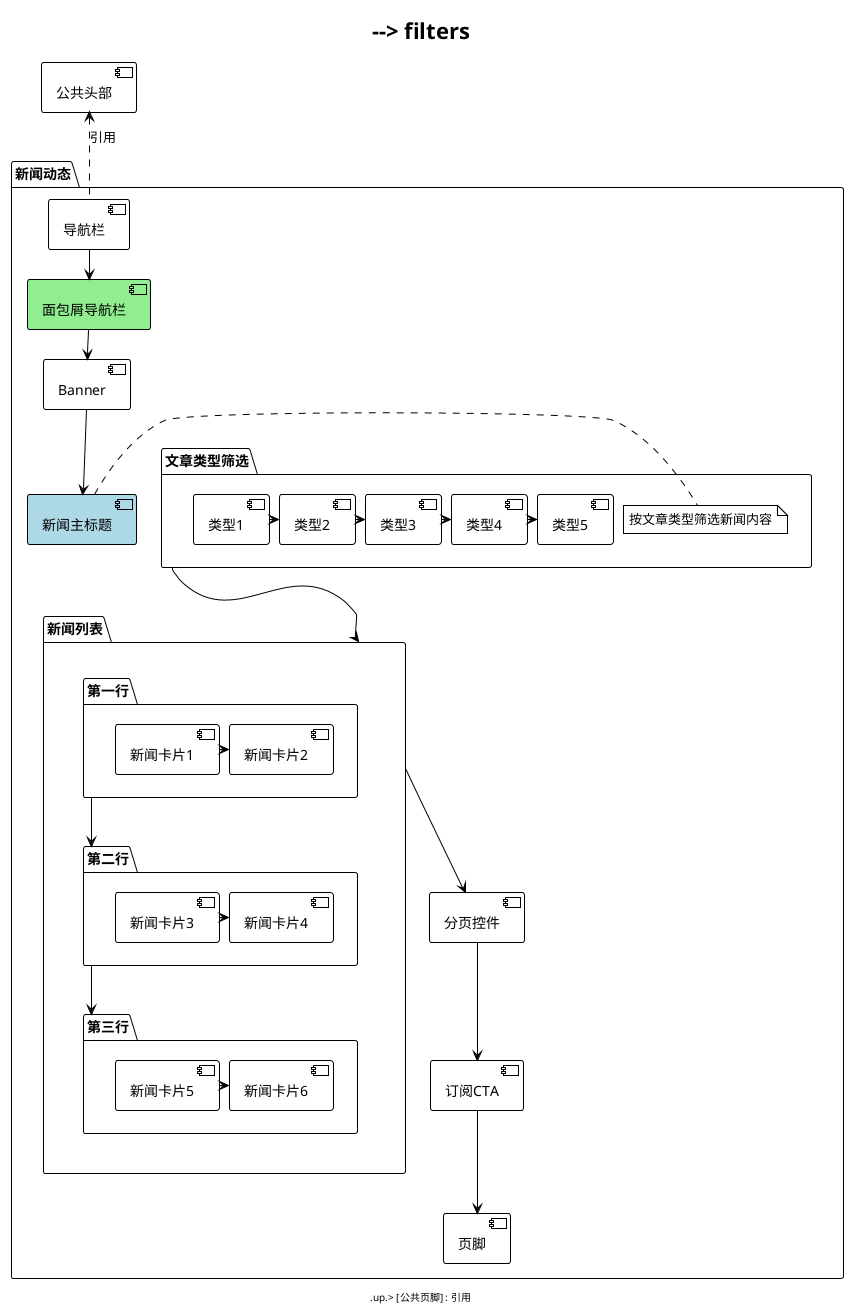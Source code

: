 @startuml news
!theme plain
top to bottom direction

skinparam nodesep 10
skinparam ranksep 30

' 注释掉可能导致问题的include指令
' !include ../公共/header.puml
' !include ../公共/footer.puml

package "新闻动态" {
  [导航栏] as navbar
  [面包屑导航栏] as breadcrumb #lightgreen
  [Banner] as banner
  [新闻主标题] as title #lightblue
  
  ' 文章类型筛选按钮
  package "文章类型筛选" as filters {
    note right: 按文章类型筛选新闻内容
    [类型1] as type1Btn
    [类型2] as type2Btn
    [类型3] as type3Btn
    [类型4] as type4Btn
    [类型5] as type5Btn
    
    ' 水平排列的按钮
    type1Btn -right-> type2Btn
    type2Btn -right-> type3Btn
    type3Btn -right-> type4Btn
    type4Btn -right-> type5Btn
  }
  
  ' 新闻列表 - 三行，每行两个
  package "新闻列表" as newsList {
    package "第一行" as row1 {
      [新闻卡片1] as news1
      [新闻卡片2] as news2
      news1 -right-> news2
    }
    
    package "第二行" as row2 {
      [新闻卡片3] as news3
      [新闻卡片4] as news4
      news3 -right-> news4
    }
    
    package "第三行" as row3 {
      [新闻卡片5] as news5
      [新闻卡片6] as news6
      news5 -right-> news6
    }
    
    row1 --> row2
    row2 --> row3
  }
  
  [分页控件] as pagination
  [订阅CTA] as subscribeCTA
  [页脚] as footer

  ' 连接关系
  navbar --> breadcrumb
  breadcrumb --> banner
  banner --> title
  title --> filters
  filters --> newsList
  newsList --> pagination
  pagination --> subscribeCTA
  subscribeCTA --> footer
}

' 引用公共组件
navbar .up.> [公共头部] : 引用
footer .up.> [公共页脚] : 引用

@enduml